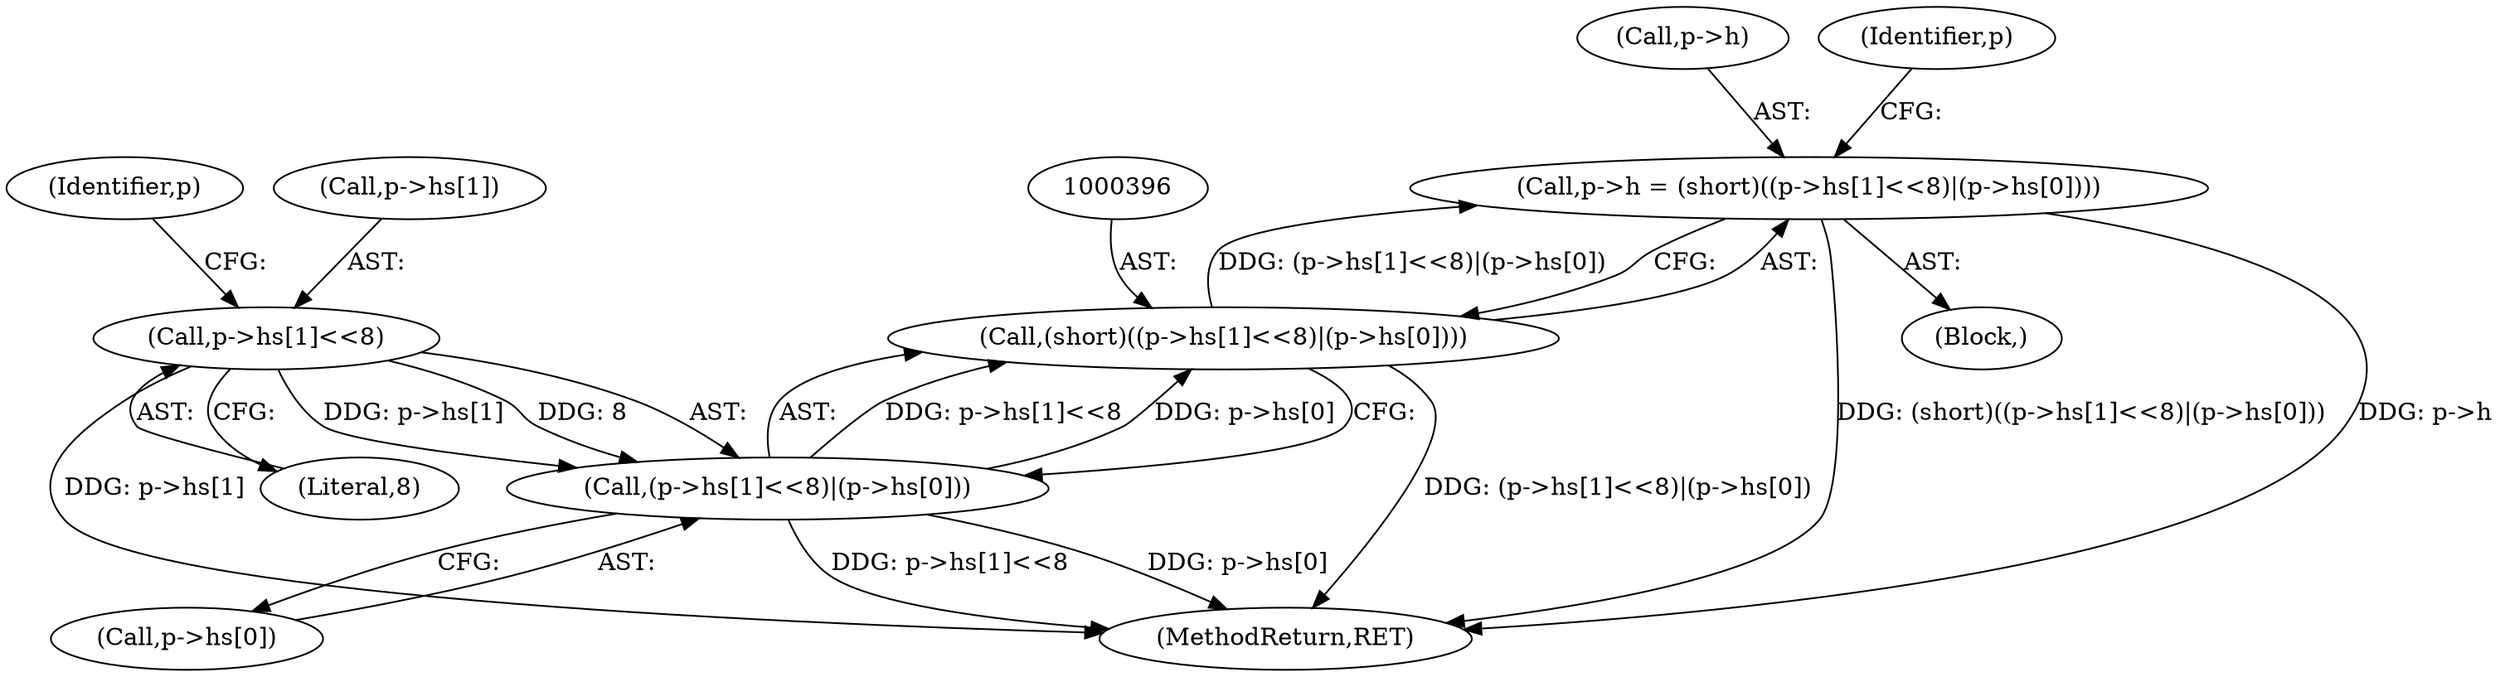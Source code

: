 digraph "0_file_4a284c89d6ef11aca34da65da7d673050a5ea320_2@pointer" {
"1000391" [label="(Call,p->h = (short)((p->hs[1]<<8)|(p->hs[0])))"];
"1000395" [label="(Call,(short)((p->hs[1]<<8)|(p->hs[0])))"];
"1000397" [label="(Call,(p->hs[1]<<8)|(p->hs[0]))"];
"1000398" [label="(Call,p->hs[1]<<8)"];
"1000392" [label="(Call,p->h)"];
"1000902" [label="(MethodReturn,RET)"];
"1000407" [label="(Identifier,p)"];
"1000404" [label="(Literal,8)"];
"1000405" [label="(Call,p->hs[0])"];
"1000398" [label="(Call,p->hs[1]<<8)"];
"1000397" [label="(Call,(p->hs[1]<<8)|(p->hs[0]))"];
"1000391" [label="(Call,p->h = (short)((p->hs[1]<<8)|(p->hs[0])))"];
"1000399" [label="(Call,p->hs[1])"];
"1000411" [label="(Identifier,p)"];
"1000122" [label="(Block,)"];
"1000395" [label="(Call,(short)((p->hs[1]<<8)|(p->hs[0])))"];
"1000391" -> "1000122"  [label="AST: "];
"1000391" -> "1000395"  [label="CFG: "];
"1000392" -> "1000391"  [label="AST: "];
"1000395" -> "1000391"  [label="AST: "];
"1000411" -> "1000391"  [label="CFG: "];
"1000391" -> "1000902"  [label="DDG: p->h"];
"1000391" -> "1000902"  [label="DDG: (short)((p->hs[1]<<8)|(p->hs[0]))"];
"1000395" -> "1000391"  [label="DDG: (p->hs[1]<<8)|(p->hs[0])"];
"1000395" -> "1000397"  [label="CFG: "];
"1000396" -> "1000395"  [label="AST: "];
"1000397" -> "1000395"  [label="AST: "];
"1000395" -> "1000902"  [label="DDG: (p->hs[1]<<8)|(p->hs[0])"];
"1000397" -> "1000395"  [label="DDG: p->hs[1]<<8"];
"1000397" -> "1000395"  [label="DDG: p->hs[0]"];
"1000397" -> "1000405"  [label="CFG: "];
"1000398" -> "1000397"  [label="AST: "];
"1000405" -> "1000397"  [label="AST: "];
"1000397" -> "1000902"  [label="DDG: p->hs[0]"];
"1000397" -> "1000902"  [label="DDG: p->hs[1]<<8"];
"1000398" -> "1000397"  [label="DDG: p->hs[1]"];
"1000398" -> "1000397"  [label="DDG: 8"];
"1000398" -> "1000404"  [label="CFG: "];
"1000399" -> "1000398"  [label="AST: "];
"1000404" -> "1000398"  [label="AST: "];
"1000407" -> "1000398"  [label="CFG: "];
"1000398" -> "1000902"  [label="DDG: p->hs[1]"];
}
